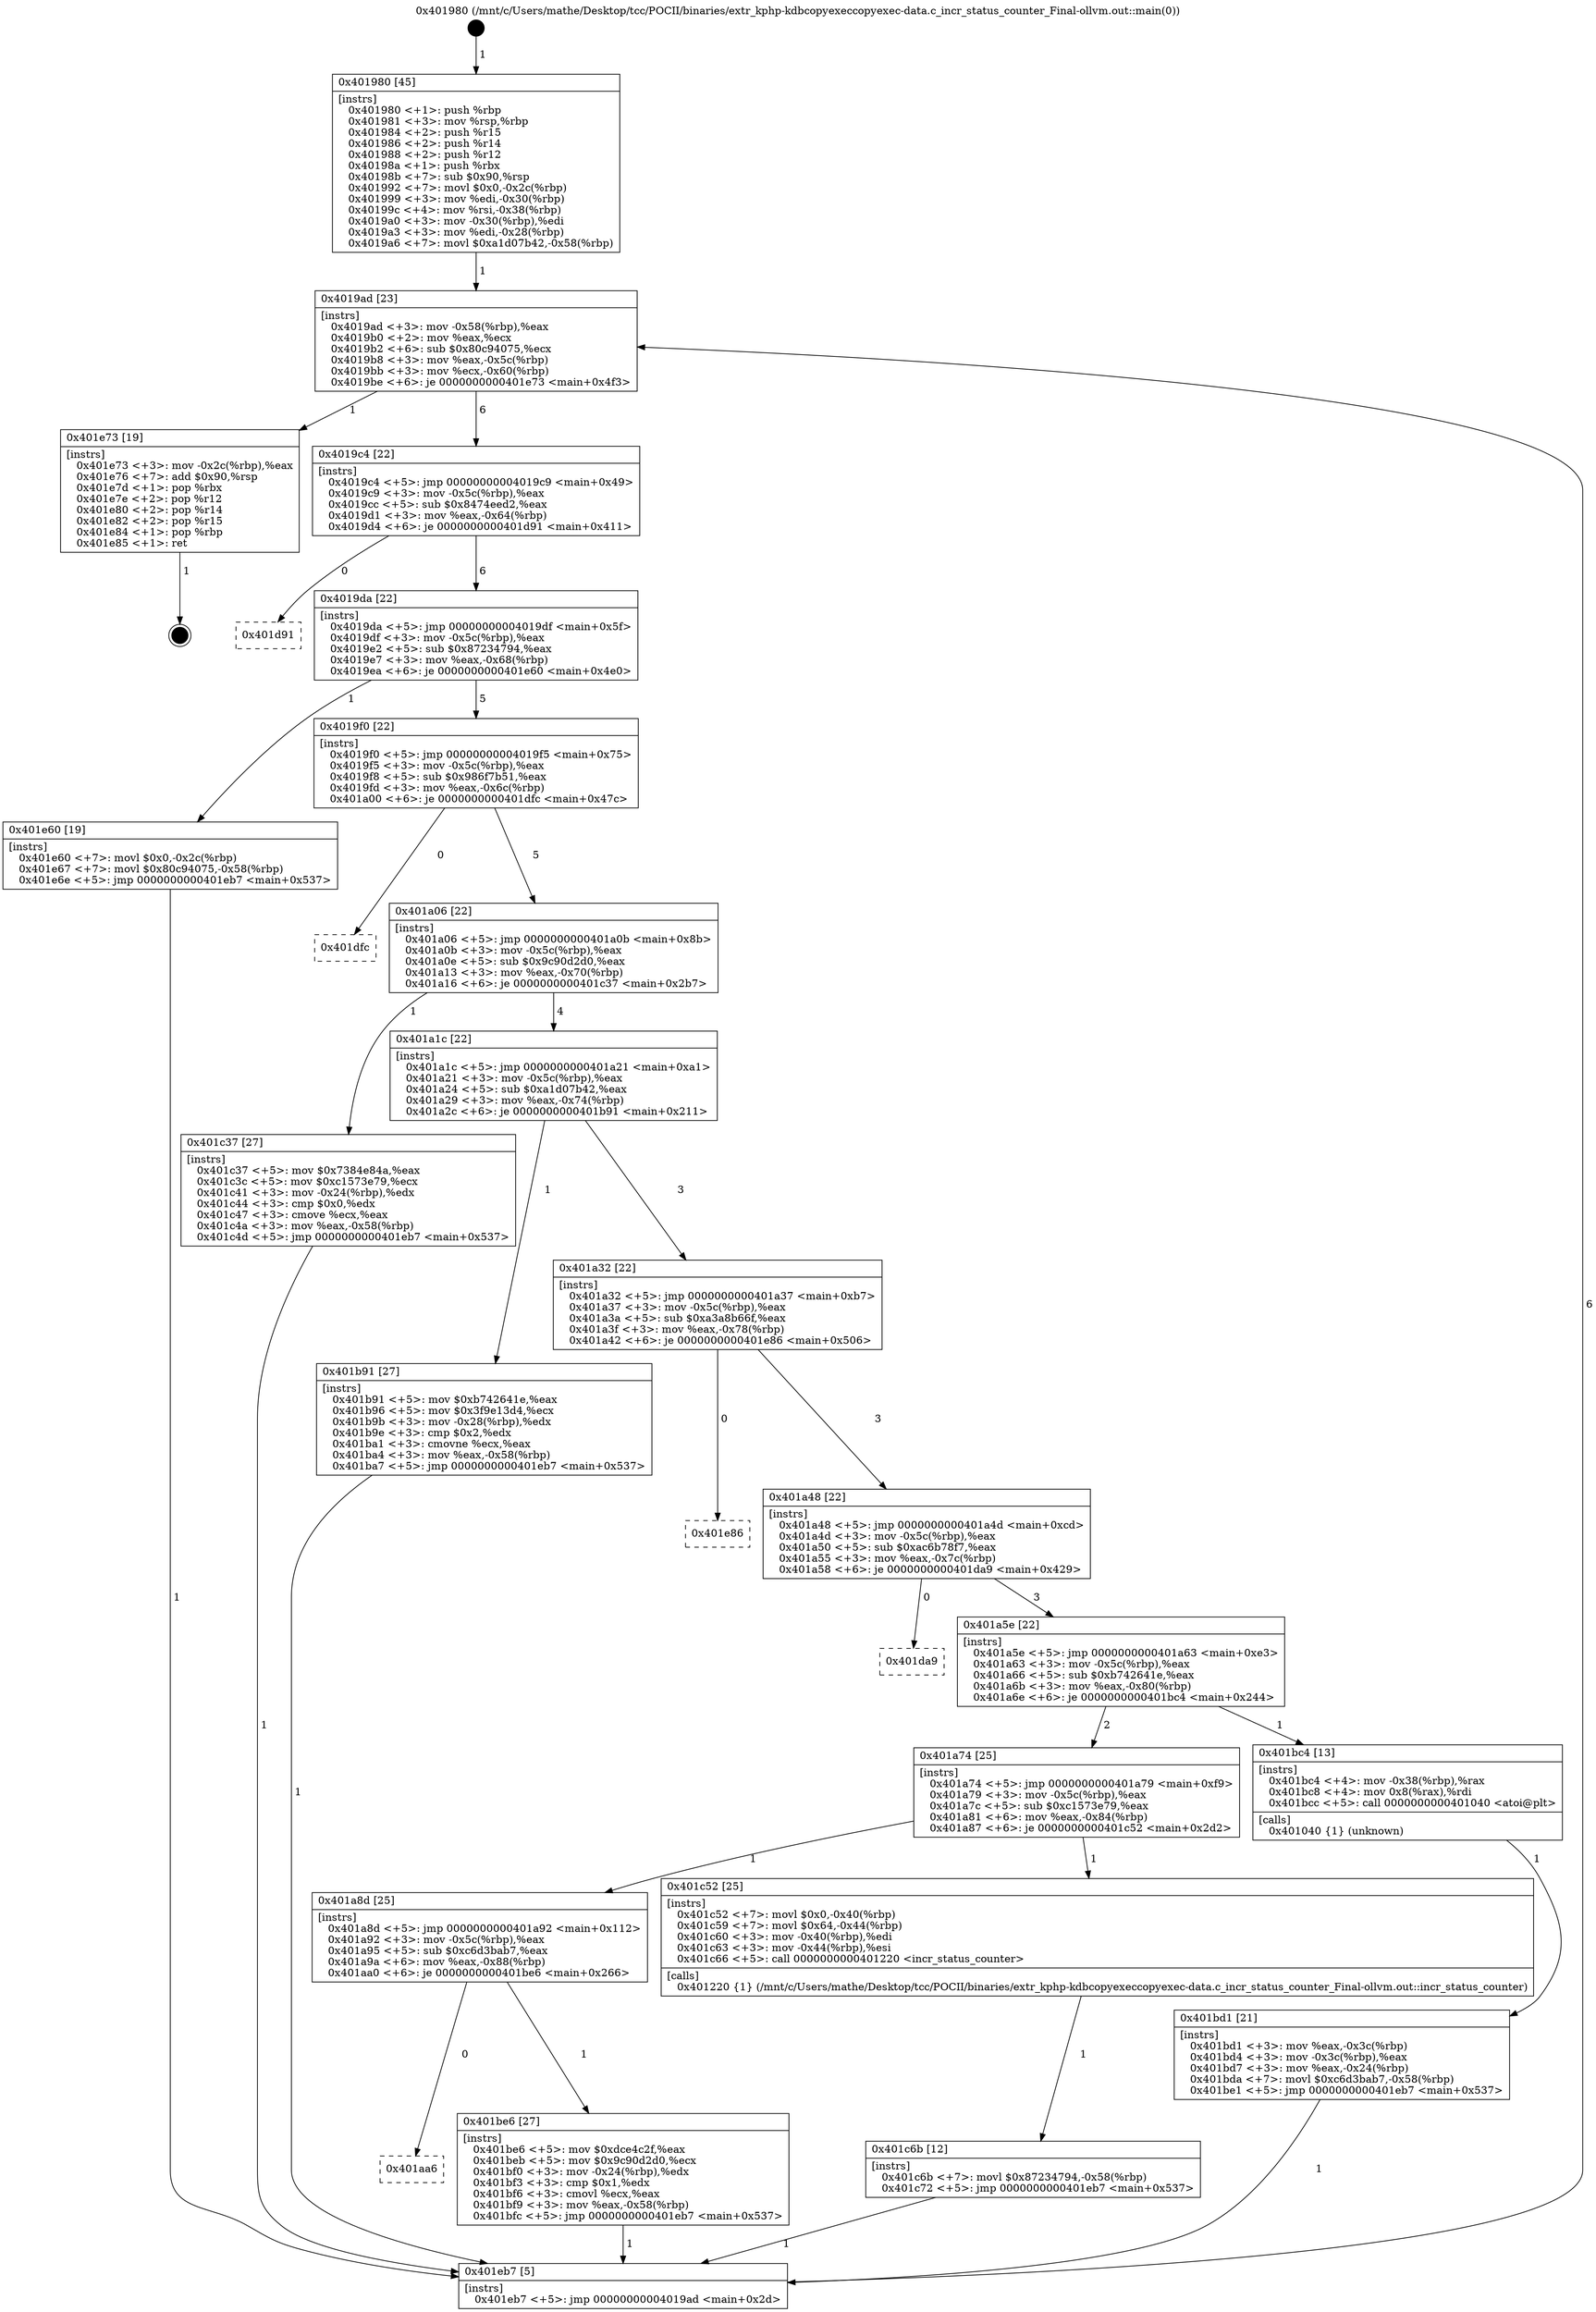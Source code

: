 digraph "0x401980" {
  label = "0x401980 (/mnt/c/Users/mathe/Desktop/tcc/POCII/binaries/extr_kphp-kdbcopyexeccopyexec-data.c_incr_status_counter_Final-ollvm.out::main(0))"
  labelloc = "t"
  node[shape=record]

  Entry [label="",width=0.3,height=0.3,shape=circle,fillcolor=black,style=filled]
  "0x4019ad" [label="{
     0x4019ad [23]\l
     | [instrs]\l
     &nbsp;&nbsp;0x4019ad \<+3\>: mov -0x58(%rbp),%eax\l
     &nbsp;&nbsp;0x4019b0 \<+2\>: mov %eax,%ecx\l
     &nbsp;&nbsp;0x4019b2 \<+6\>: sub $0x80c94075,%ecx\l
     &nbsp;&nbsp;0x4019b8 \<+3\>: mov %eax,-0x5c(%rbp)\l
     &nbsp;&nbsp;0x4019bb \<+3\>: mov %ecx,-0x60(%rbp)\l
     &nbsp;&nbsp;0x4019be \<+6\>: je 0000000000401e73 \<main+0x4f3\>\l
  }"]
  "0x401e73" [label="{
     0x401e73 [19]\l
     | [instrs]\l
     &nbsp;&nbsp;0x401e73 \<+3\>: mov -0x2c(%rbp),%eax\l
     &nbsp;&nbsp;0x401e76 \<+7\>: add $0x90,%rsp\l
     &nbsp;&nbsp;0x401e7d \<+1\>: pop %rbx\l
     &nbsp;&nbsp;0x401e7e \<+2\>: pop %r12\l
     &nbsp;&nbsp;0x401e80 \<+2\>: pop %r14\l
     &nbsp;&nbsp;0x401e82 \<+2\>: pop %r15\l
     &nbsp;&nbsp;0x401e84 \<+1\>: pop %rbp\l
     &nbsp;&nbsp;0x401e85 \<+1\>: ret\l
  }"]
  "0x4019c4" [label="{
     0x4019c4 [22]\l
     | [instrs]\l
     &nbsp;&nbsp;0x4019c4 \<+5\>: jmp 00000000004019c9 \<main+0x49\>\l
     &nbsp;&nbsp;0x4019c9 \<+3\>: mov -0x5c(%rbp),%eax\l
     &nbsp;&nbsp;0x4019cc \<+5\>: sub $0x8474eed2,%eax\l
     &nbsp;&nbsp;0x4019d1 \<+3\>: mov %eax,-0x64(%rbp)\l
     &nbsp;&nbsp;0x4019d4 \<+6\>: je 0000000000401d91 \<main+0x411\>\l
  }"]
  Exit [label="",width=0.3,height=0.3,shape=circle,fillcolor=black,style=filled,peripheries=2]
  "0x401d91" [label="{
     0x401d91\l
  }", style=dashed]
  "0x4019da" [label="{
     0x4019da [22]\l
     | [instrs]\l
     &nbsp;&nbsp;0x4019da \<+5\>: jmp 00000000004019df \<main+0x5f\>\l
     &nbsp;&nbsp;0x4019df \<+3\>: mov -0x5c(%rbp),%eax\l
     &nbsp;&nbsp;0x4019e2 \<+5\>: sub $0x87234794,%eax\l
     &nbsp;&nbsp;0x4019e7 \<+3\>: mov %eax,-0x68(%rbp)\l
     &nbsp;&nbsp;0x4019ea \<+6\>: je 0000000000401e60 \<main+0x4e0\>\l
  }"]
  "0x401c6b" [label="{
     0x401c6b [12]\l
     | [instrs]\l
     &nbsp;&nbsp;0x401c6b \<+7\>: movl $0x87234794,-0x58(%rbp)\l
     &nbsp;&nbsp;0x401c72 \<+5\>: jmp 0000000000401eb7 \<main+0x537\>\l
  }"]
  "0x401e60" [label="{
     0x401e60 [19]\l
     | [instrs]\l
     &nbsp;&nbsp;0x401e60 \<+7\>: movl $0x0,-0x2c(%rbp)\l
     &nbsp;&nbsp;0x401e67 \<+7\>: movl $0x80c94075,-0x58(%rbp)\l
     &nbsp;&nbsp;0x401e6e \<+5\>: jmp 0000000000401eb7 \<main+0x537\>\l
  }"]
  "0x4019f0" [label="{
     0x4019f0 [22]\l
     | [instrs]\l
     &nbsp;&nbsp;0x4019f0 \<+5\>: jmp 00000000004019f5 \<main+0x75\>\l
     &nbsp;&nbsp;0x4019f5 \<+3\>: mov -0x5c(%rbp),%eax\l
     &nbsp;&nbsp;0x4019f8 \<+5\>: sub $0x986f7b51,%eax\l
     &nbsp;&nbsp;0x4019fd \<+3\>: mov %eax,-0x6c(%rbp)\l
     &nbsp;&nbsp;0x401a00 \<+6\>: je 0000000000401dfc \<main+0x47c\>\l
  }"]
  "0x401aa6" [label="{
     0x401aa6\l
  }", style=dashed]
  "0x401dfc" [label="{
     0x401dfc\l
  }", style=dashed]
  "0x401a06" [label="{
     0x401a06 [22]\l
     | [instrs]\l
     &nbsp;&nbsp;0x401a06 \<+5\>: jmp 0000000000401a0b \<main+0x8b\>\l
     &nbsp;&nbsp;0x401a0b \<+3\>: mov -0x5c(%rbp),%eax\l
     &nbsp;&nbsp;0x401a0e \<+5\>: sub $0x9c90d2d0,%eax\l
     &nbsp;&nbsp;0x401a13 \<+3\>: mov %eax,-0x70(%rbp)\l
     &nbsp;&nbsp;0x401a16 \<+6\>: je 0000000000401c37 \<main+0x2b7\>\l
  }"]
  "0x401be6" [label="{
     0x401be6 [27]\l
     | [instrs]\l
     &nbsp;&nbsp;0x401be6 \<+5\>: mov $0xdce4c2f,%eax\l
     &nbsp;&nbsp;0x401beb \<+5\>: mov $0x9c90d2d0,%ecx\l
     &nbsp;&nbsp;0x401bf0 \<+3\>: mov -0x24(%rbp),%edx\l
     &nbsp;&nbsp;0x401bf3 \<+3\>: cmp $0x1,%edx\l
     &nbsp;&nbsp;0x401bf6 \<+3\>: cmovl %ecx,%eax\l
     &nbsp;&nbsp;0x401bf9 \<+3\>: mov %eax,-0x58(%rbp)\l
     &nbsp;&nbsp;0x401bfc \<+5\>: jmp 0000000000401eb7 \<main+0x537\>\l
  }"]
  "0x401c37" [label="{
     0x401c37 [27]\l
     | [instrs]\l
     &nbsp;&nbsp;0x401c37 \<+5\>: mov $0x7384e84a,%eax\l
     &nbsp;&nbsp;0x401c3c \<+5\>: mov $0xc1573e79,%ecx\l
     &nbsp;&nbsp;0x401c41 \<+3\>: mov -0x24(%rbp),%edx\l
     &nbsp;&nbsp;0x401c44 \<+3\>: cmp $0x0,%edx\l
     &nbsp;&nbsp;0x401c47 \<+3\>: cmove %ecx,%eax\l
     &nbsp;&nbsp;0x401c4a \<+3\>: mov %eax,-0x58(%rbp)\l
     &nbsp;&nbsp;0x401c4d \<+5\>: jmp 0000000000401eb7 \<main+0x537\>\l
  }"]
  "0x401a1c" [label="{
     0x401a1c [22]\l
     | [instrs]\l
     &nbsp;&nbsp;0x401a1c \<+5\>: jmp 0000000000401a21 \<main+0xa1\>\l
     &nbsp;&nbsp;0x401a21 \<+3\>: mov -0x5c(%rbp),%eax\l
     &nbsp;&nbsp;0x401a24 \<+5\>: sub $0xa1d07b42,%eax\l
     &nbsp;&nbsp;0x401a29 \<+3\>: mov %eax,-0x74(%rbp)\l
     &nbsp;&nbsp;0x401a2c \<+6\>: je 0000000000401b91 \<main+0x211\>\l
  }"]
  "0x401a8d" [label="{
     0x401a8d [25]\l
     | [instrs]\l
     &nbsp;&nbsp;0x401a8d \<+5\>: jmp 0000000000401a92 \<main+0x112\>\l
     &nbsp;&nbsp;0x401a92 \<+3\>: mov -0x5c(%rbp),%eax\l
     &nbsp;&nbsp;0x401a95 \<+5\>: sub $0xc6d3bab7,%eax\l
     &nbsp;&nbsp;0x401a9a \<+6\>: mov %eax,-0x88(%rbp)\l
     &nbsp;&nbsp;0x401aa0 \<+6\>: je 0000000000401be6 \<main+0x266\>\l
  }"]
  "0x401b91" [label="{
     0x401b91 [27]\l
     | [instrs]\l
     &nbsp;&nbsp;0x401b91 \<+5\>: mov $0xb742641e,%eax\l
     &nbsp;&nbsp;0x401b96 \<+5\>: mov $0x3f9e13d4,%ecx\l
     &nbsp;&nbsp;0x401b9b \<+3\>: mov -0x28(%rbp),%edx\l
     &nbsp;&nbsp;0x401b9e \<+3\>: cmp $0x2,%edx\l
     &nbsp;&nbsp;0x401ba1 \<+3\>: cmovne %ecx,%eax\l
     &nbsp;&nbsp;0x401ba4 \<+3\>: mov %eax,-0x58(%rbp)\l
     &nbsp;&nbsp;0x401ba7 \<+5\>: jmp 0000000000401eb7 \<main+0x537\>\l
  }"]
  "0x401a32" [label="{
     0x401a32 [22]\l
     | [instrs]\l
     &nbsp;&nbsp;0x401a32 \<+5\>: jmp 0000000000401a37 \<main+0xb7\>\l
     &nbsp;&nbsp;0x401a37 \<+3\>: mov -0x5c(%rbp),%eax\l
     &nbsp;&nbsp;0x401a3a \<+5\>: sub $0xa3a8b66f,%eax\l
     &nbsp;&nbsp;0x401a3f \<+3\>: mov %eax,-0x78(%rbp)\l
     &nbsp;&nbsp;0x401a42 \<+6\>: je 0000000000401e86 \<main+0x506\>\l
  }"]
  "0x401eb7" [label="{
     0x401eb7 [5]\l
     | [instrs]\l
     &nbsp;&nbsp;0x401eb7 \<+5\>: jmp 00000000004019ad \<main+0x2d\>\l
  }"]
  "0x401980" [label="{
     0x401980 [45]\l
     | [instrs]\l
     &nbsp;&nbsp;0x401980 \<+1\>: push %rbp\l
     &nbsp;&nbsp;0x401981 \<+3\>: mov %rsp,%rbp\l
     &nbsp;&nbsp;0x401984 \<+2\>: push %r15\l
     &nbsp;&nbsp;0x401986 \<+2\>: push %r14\l
     &nbsp;&nbsp;0x401988 \<+2\>: push %r12\l
     &nbsp;&nbsp;0x40198a \<+1\>: push %rbx\l
     &nbsp;&nbsp;0x40198b \<+7\>: sub $0x90,%rsp\l
     &nbsp;&nbsp;0x401992 \<+7\>: movl $0x0,-0x2c(%rbp)\l
     &nbsp;&nbsp;0x401999 \<+3\>: mov %edi,-0x30(%rbp)\l
     &nbsp;&nbsp;0x40199c \<+4\>: mov %rsi,-0x38(%rbp)\l
     &nbsp;&nbsp;0x4019a0 \<+3\>: mov -0x30(%rbp),%edi\l
     &nbsp;&nbsp;0x4019a3 \<+3\>: mov %edi,-0x28(%rbp)\l
     &nbsp;&nbsp;0x4019a6 \<+7\>: movl $0xa1d07b42,-0x58(%rbp)\l
  }"]
  "0x401c52" [label="{
     0x401c52 [25]\l
     | [instrs]\l
     &nbsp;&nbsp;0x401c52 \<+7\>: movl $0x0,-0x40(%rbp)\l
     &nbsp;&nbsp;0x401c59 \<+7\>: movl $0x64,-0x44(%rbp)\l
     &nbsp;&nbsp;0x401c60 \<+3\>: mov -0x40(%rbp),%edi\l
     &nbsp;&nbsp;0x401c63 \<+3\>: mov -0x44(%rbp),%esi\l
     &nbsp;&nbsp;0x401c66 \<+5\>: call 0000000000401220 \<incr_status_counter\>\l
     | [calls]\l
     &nbsp;&nbsp;0x401220 \{1\} (/mnt/c/Users/mathe/Desktop/tcc/POCII/binaries/extr_kphp-kdbcopyexeccopyexec-data.c_incr_status_counter_Final-ollvm.out::incr_status_counter)\l
  }"]
  "0x401e86" [label="{
     0x401e86\l
  }", style=dashed]
  "0x401a48" [label="{
     0x401a48 [22]\l
     | [instrs]\l
     &nbsp;&nbsp;0x401a48 \<+5\>: jmp 0000000000401a4d \<main+0xcd\>\l
     &nbsp;&nbsp;0x401a4d \<+3\>: mov -0x5c(%rbp),%eax\l
     &nbsp;&nbsp;0x401a50 \<+5\>: sub $0xac6b78f7,%eax\l
     &nbsp;&nbsp;0x401a55 \<+3\>: mov %eax,-0x7c(%rbp)\l
     &nbsp;&nbsp;0x401a58 \<+6\>: je 0000000000401da9 \<main+0x429\>\l
  }"]
  "0x401bd1" [label="{
     0x401bd1 [21]\l
     | [instrs]\l
     &nbsp;&nbsp;0x401bd1 \<+3\>: mov %eax,-0x3c(%rbp)\l
     &nbsp;&nbsp;0x401bd4 \<+3\>: mov -0x3c(%rbp),%eax\l
     &nbsp;&nbsp;0x401bd7 \<+3\>: mov %eax,-0x24(%rbp)\l
     &nbsp;&nbsp;0x401bda \<+7\>: movl $0xc6d3bab7,-0x58(%rbp)\l
     &nbsp;&nbsp;0x401be1 \<+5\>: jmp 0000000000401eb7 \<main+0x537\>\l
  }"]
  "0x401da9" [label="{
     0x401da9\l
  }", style=dashed]
  "0x401a5e" [label="{
     0x401a5e [22]\l
     | [instrs]\l
     &nbsp;&nbsp;0x401a5e \<+5\>: jmp 0000000000401a63 \<main+0xe3\>\l
     &nbsp;&nbsp;0x401a63 \<+3\>: mov -0x5c(%rbp),%eax\l
     &nbsp;&nbsp;0x401a66 \<+5\>: sub $0xb742641e,%eax\l
     &nbsp;&nbsp;0x401a6b \<+3\>: mov %eax,-0x80(%rbp)\l
     &nbsp;&nbsp;0x401a6e \<+6\>: je 0000000000401bc4 \<main+0x244\>\l
  }"]
  "0x401a74" [label="{
     0x401a74 [25]\l
     | [instrs]\l
     &nbsp;&nbsp;0x401a74 \<+5\>: jmp 0000000000401a79 \<main+0xf9\>\l
     &nbsp;&nbsp;0x401a79 \<+3\>: mov -0x5c(%rbp),%eax\l
     &nbsp;&nbsp;0x401a7c \<+5\>: sub $0xc1573e79,%eax\l
     &nbsp;&nbsp;0x401a81 \<+6\>: mov %eax,-0x84(%rbp)\l
     &nbsp;&nbsp;0x401a87 \<+6\>: je 0000000000401c52 \<main+0x2d2\>\l
  }"]
  "0x401bc4" [label="{
     0x401bc4 [13]\l
     | [instrs]\l
     &nbsp;&nbsp;0x401bc4 \<+4\>: mov -0x38(%rbp),%rax\l
     &nbsp;&nbsp;0x401bc8 \<+4\>: mov 0x8(%rax),%rdi\l
     &nbsp;&nbsp;0x401bcc \<+5\>: call 0000000000401040 \<atoi@plt\>\l
     | [calls]\l
     &nbsp;&nbsp;0x401040 \{1\} (unknown)\l
  }"]
  Entry -> "0x401980" [label=" 1"]
  "0x4019ad" -> "0x401e73" [label=" 1"]
  "0x4019ad" -> "0x4019c4" [label=" 6"]
  "0x401e73" -> Exit [label=" 1"]
  "0x4019c4" -> "0x401d91" [label=" 0"]
  "0x4019c4" -> "0x4019da" [label=" 6"]
  "0x401e60" -> "0x401eb7" [label=" 1"]
  "0x4019da" -> "0x401e60" [label=" 1"]
  "0x4019da" -> "0x4019f0" [label=" 5"]
  "0x401c6b" -> "0x401eb7" [label=" 1"]
  "0x4019f0" -> "0x401dfc" [label=" 0"]
  "0x4019f0" -> "0x401a06" [label=" 5"]
  "0x401c52" -> "0x401c6b" [label=" 1"]
  "0x401a06" -> "0x401c37" [label=" 1"]
  "0x401a06" -> "0x401a1c" [label=" 4"]
  "0x401c37" -> "0x401eb7" [label=" 1"]
  "0x401a1c" -> "0x401b91" [label=" 1"]
  "0x401a1c" -> "0x401a32" [label=" 3"]
  "0x401b91" -> "0x401eb7" [label=" 1"]
  "0x401980" -> "0x4019ad" [label=" 1"]
  "0x401eb7" -> "0x4019ad" [label=" 6"]
  "0x401a8d" -> "0x401aa6" [label=" 0"]
  "0x401a32" -> "0x401e86" [label=" 0"]
  "0x401a32" -> "0x401a48" [label=" 3"]
  "0x401a8d" -> "0x401be6" [label=" 1"]
  "0x401a48" -> "0x401da9" [label=" 0"]
  "0x401a48" -> "0x401a5e" [label=" 3"]
  "0x401a74" -> "0x401a8d" [label=" 1"]
  "0x401a5e" -> "0x401bc4" [label=" 1"]
  "0x401a5e" -> "0x401a74" [label=" 2"]
  "0x401bc4" -> "0x401bd1" [label=" 1"]
  "0x401bd1" -> "0x401eb7" [label=" 1"]
  "0x401be6" -> "0x401eb7" [label=" 1"]
  "0x401a74" -> "0x401c52" [label=" 1"]
}
